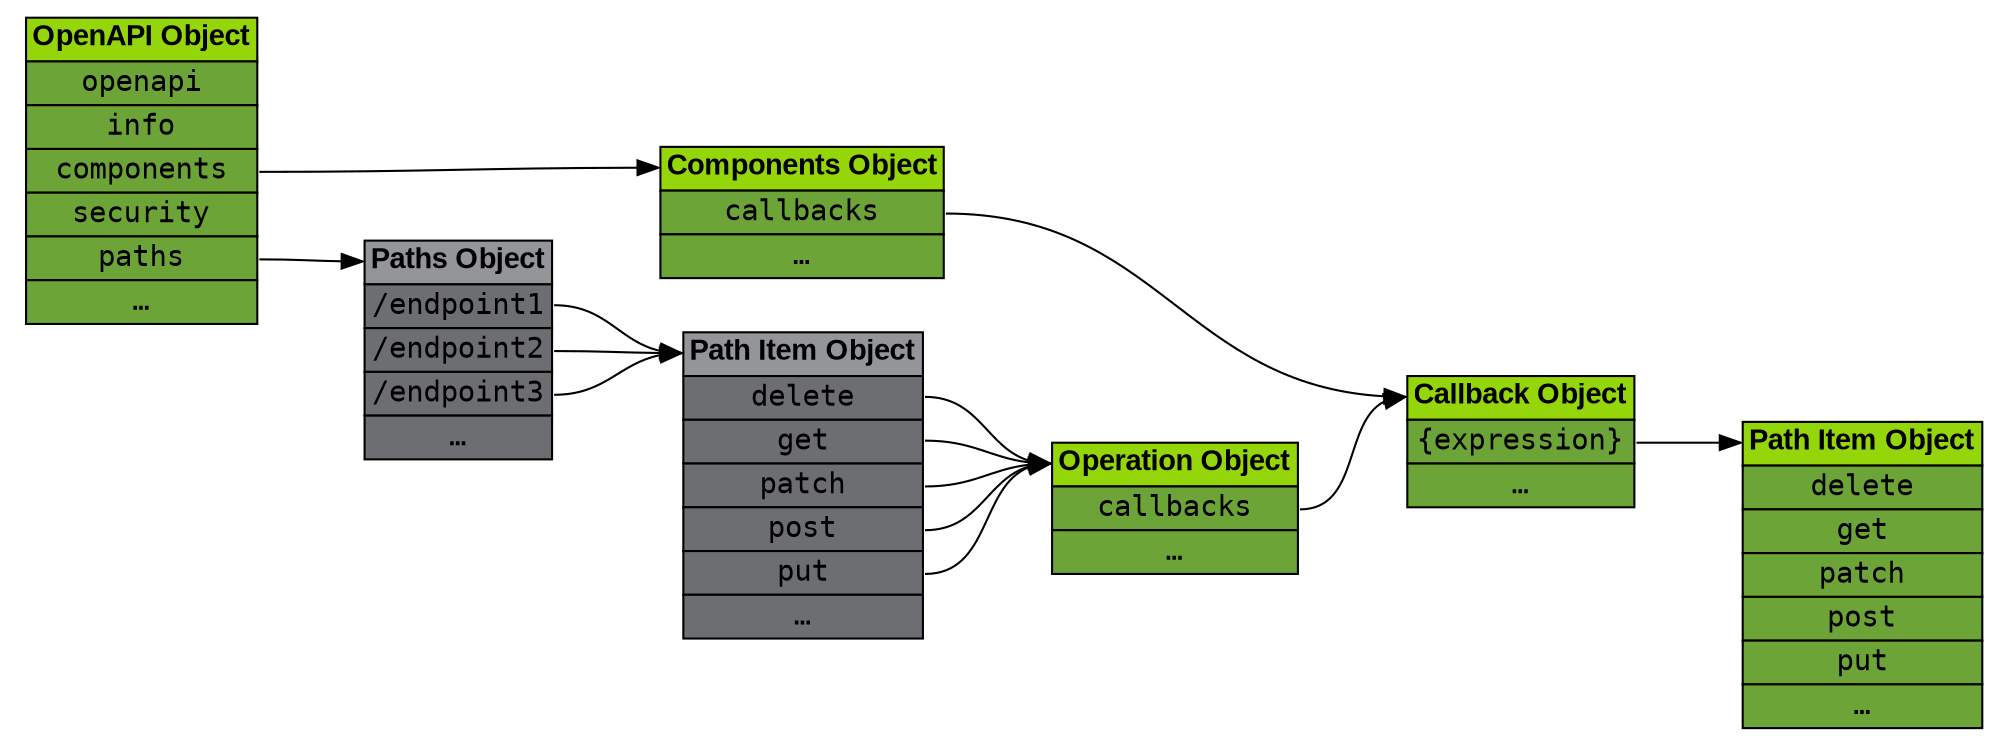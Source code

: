 digraph componentsObject {
  node [shape = none; fontname = monospace; tooltip = "Click to jump to the specification of this object";];
  rankdir = LR;
  bgcolor = white;
  
  openapiObject [URL = "https://spec.openapis.org/oas/v3.1.0#oasObject";target = "_blank";label = <<table border="0" cellspacing="0">
    <tr><td border="1" bgcolor="#94d60a"><font face="arial"><b>OpenAPI Object</b></font></td></tr>
    <tr><td border="1" bgcolor="#6ca437">openapi</td></tr>
    <tr><td border="1" bgcolor="#6ca437">info</td></tr>
    <tr><td border="1" bgcolor="#6ca437" port="components">components</td></tr>
    <tr><td border="1" bgcolor="#6ca437" port="security">security</td></tr>
    <tr><td border="1" bgcolor="#6ca437" port="paths">paths</td></tr>
    <tr><td border="1" bgcolor="#6ca437">…</td></tr></table>>;];
  
  componentsObject [URL = "https://spec.openapis.org/oas/v3.1.0#componentsObject";target = "_blank";label = <<table border="0" cellspacing="0">
    <tr><td border="1" bgcolor="#94d60a" port="header"><font face="arial"><b>Components Object</b></font></td></tr>
    <tr><td border="1" bgcolor="#6ca437" port="callbacks">callbacks</td></tr>
    <tr><td border="1" bgcolor="#6ca437">…</td></tr></table>>;];
  
  pathsObject [URL = "https://spec.openapis.org/oas/v3.1.0#pathsObject";target = "_blank";label = <<table border="0" cellspacing="0">
    <tr><td border="1" bgcolor="#939598" port="header"><font face="arial"><b>Paths Object</b></font></td></tr>
    <tr><td border="1" bgcolor="#6d6e71" port="endpoint1">/endpoint1</td></tr>
    <tr><td border="1" bgcolor="#6d6e71" port="endpoint2">/endpoint2</td></tr>
    <tr><td border="1" bgcolor="#6d6e71" port="endpoint3">/endpoint3</td></tr>
    <tr><td border="1" bgcolor="#6d6e71">…</td></tr></table>>;];
  
  pathItemObject [URL = "https://spec.openapis.org/oas/v3.1.0#pathItemObject";target = "_blank";label = <<table border="0" cellspacing="0">
    <tr><td border="1" bgcolor="#939598" port="header"><font face="arial"><b>Path Item Object</b></font></td></tr>
    <tr><td border="1" bgcolor="#6d6e71" port="delete">delete</td></tr>
    <tr><td border="1" bgcolor="#6d6e71" port="get">get</td></tr>
    <tr><td border="1" bgcolor="#6d6e71" port="patch">patch</td></tr>
    <tr><td border="1" bgcolor="#6d6e71" port="post">post</td></tr>
    <tr><td border="1" bgcolor="#6d6e71" port="put">put</td></tr>
    <tr><td border="1" bgcolor="#6d6e71">…</td></tr></table>>;];
  
  operationObject [URL = "https://spec.openapis.org/oas/v3.1.0#operationObject";target = "_blank";label = <<table border="0" cellspacing="0">
    <tr><td border="1" bgcolor="#94d60a" port="header"><font face="arial"><b>Operation Object</b></font></td></tr>
    <tr><td border="1" bgcolor="#6ca437" port="callbacks">callbacks</td></tr>
    <tr><td border="1" bgcolor="#6ca437">…</td></tr></table>>;];
  
  
  callbackPathItemObject [URL = "https://spec.openapis.org/oas/v3.1.0#pathItemObject";target = "_blank";label = <<table border="0" cellspacing="0">
    <tr><td border="1" bgcolor="#94d60a" port="header"><font face="arial"><b>Path Item Object</b></font></td></tr>
    <tr><td border="1" bgcolor="#6ca437" port="delete">delete</td></tr>
    <tr><td border="1" bgcolor="#6ca437" port="get">get</td></tr>
    <tr><td border="1" bgcolor="#6ca437" port="patch">patch</td></tr>
    <tr><td border="1" bgcolor="#6ca437" port="post">post</td></tr>
    <tr><td border="1" bgcolor="#6ca437" port="put">put</td></tr>
    <tr><td border="1" bgcolor="#6ca437">…</td></tr></table>>;];
  
  
  callbackObject [URL = "https://spec.openapis.org/oas/v3.1.0#callbackObject";target = "_blank";label = <<table border="0" cellspacing="0">
    <tr><td border="1" bgcolor="#94d60a" port="header"><font face="arial"><b>Callback Object</b></font></td></tr>
    <tr><td border="1" bgcolor="#6ca437" port="expression">{expression}</td></tr>
    <tr><td border="1" bgcolor="#6ca437">…</td></tr></table>>;];
  
  openapiObject:components -> componentsObject:header;
  
  componentsObject:callbacks -> callbackObject:header;
  
  openapiObject:paths -> pathsObject:header;
  
  pathsObject:endpoint1 -> pathItemObject:header;
  pathsObject:endpoint2 -> pathItemObject:header;
  pathsObject:endpoint3 -> pathItemObject:header;
  
  pathItemObject:delete -> operationObject:header;
  pathItemObject:get -> operationObject:header;
  pathItemObject:patch -> operationObject:header;
  pathItemObject:post -> operationObject:header;
  pathItemObject:put -> operationObject:header;
  
  operationObject:callbacks -> callbackObject:header;
  
  
  callbackObject:expression -> callbackPathItemObject:header;
}